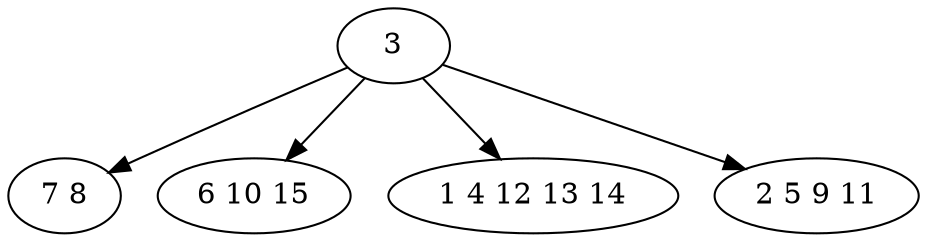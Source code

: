 digraph true_tree {
	"0" -> "1"
	"0" -> "2"
	"0" -> "3"
	"0" -> "4"
	"0" [label="3"];
	"1" [label="7 8"];
	"2" [label="6 10 15"];
	"3" [label="1 4 12 13 14"];
	"4" [label="2 5 9 11"];
}
